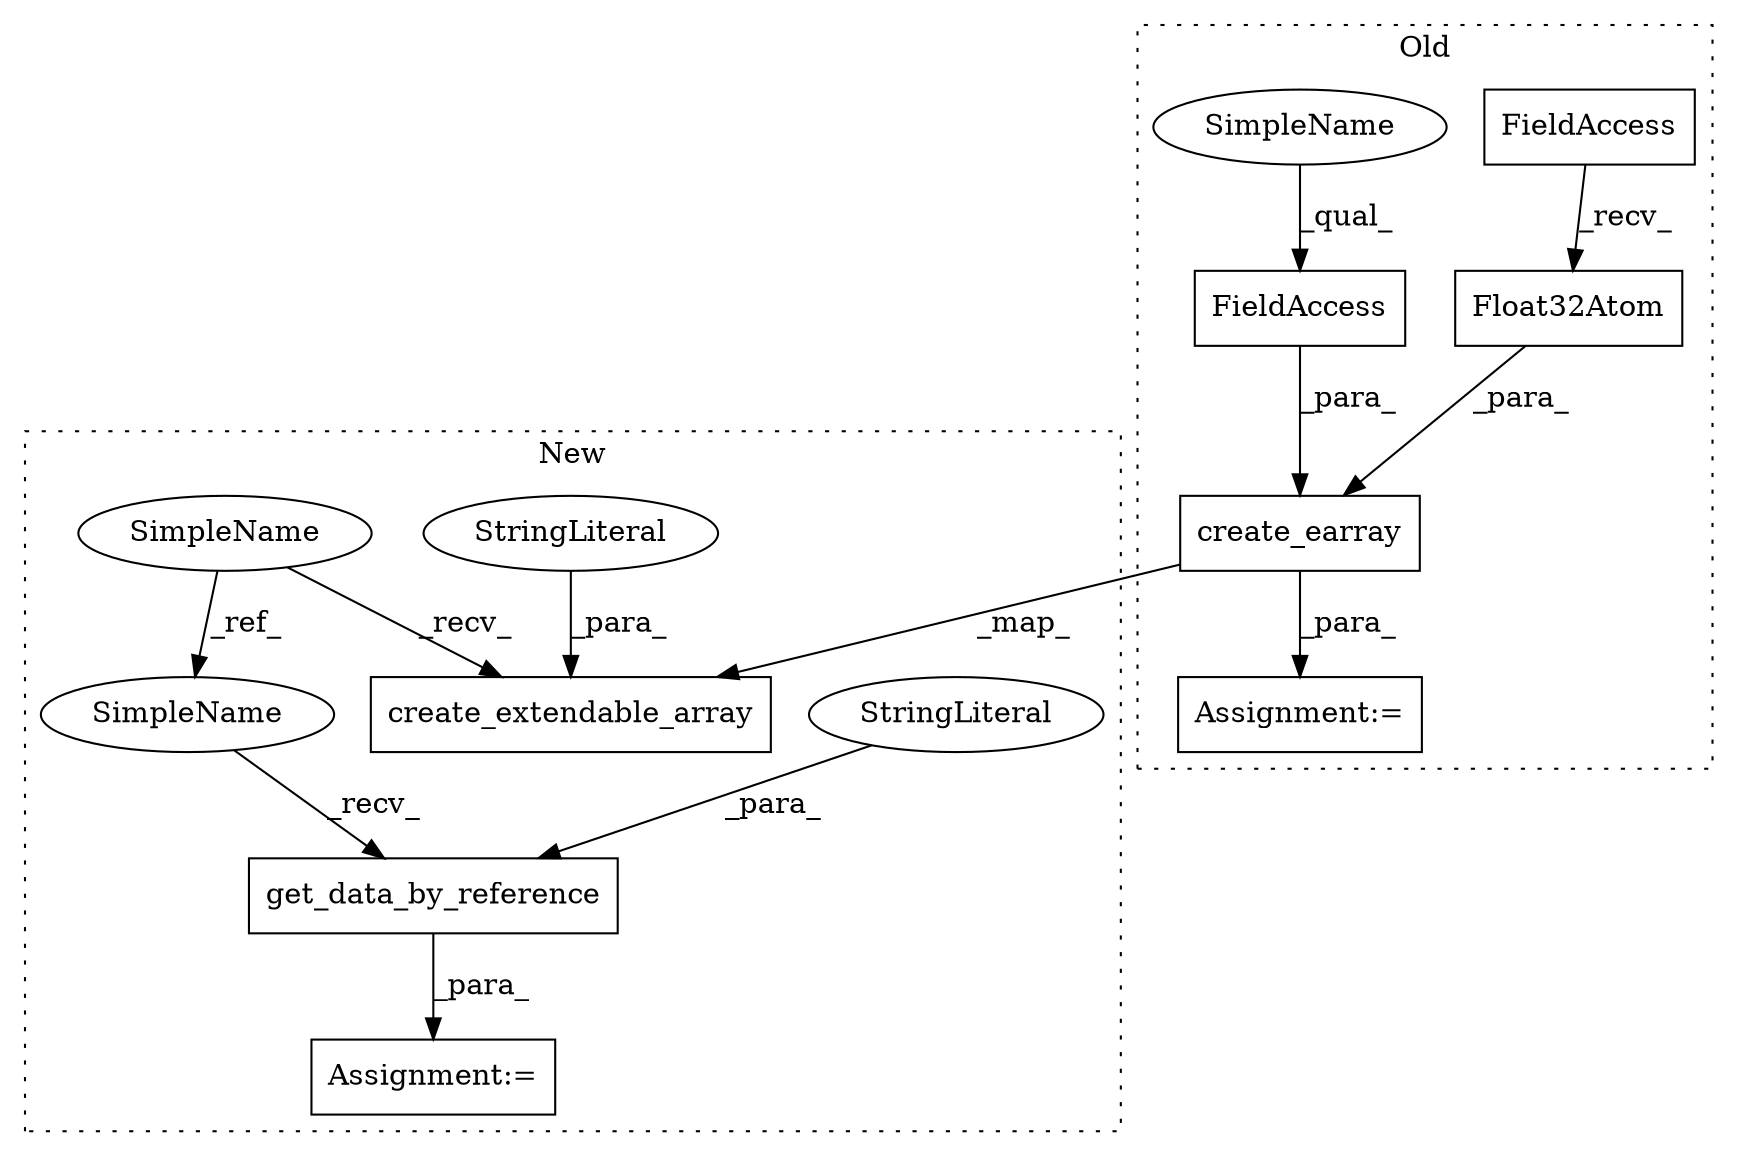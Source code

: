 digraph G {
subgraph cluster0 {
1 [label="Float32Atom" a="32" s="9806" l="13" shape="box"];
3 [label="FieldAccess" a="22" s="9794" l="11" shape="box"];
6 [label="Assignment:=" a="7" s="9754" l="1" shape="box"];
9 [label="create_earray" a="32" s="9759,9850" l="14,2" shape="box"];
10 [label="FieldAccess" a="22" s="9773" l="8" shape="box"];
13 [label="SimpleName" a="42" s="9773" l="3" shape="ellipse"];
label = "Old";
style="dotted";
}
subgraph cluster1 {
2 [label="get_data_by_reference" a="32" s="10127,10160" l="22,1" shape="box"];
4 [label="StringLiteral" a="45" s="10149" l="11" shape="ellipse"];
5 [label="Assignment:=" a="7" s="10122" l="1" shape="box"];
7 [label="SimpleName" a="42" s="10008" l="3" shape="ellipse"];
8 [label="create_extendable_array" a="32" s="10036,10113" l="24,1" shape="box"];
11 [label="StringLiteral" a="45" s="10104" l="9" shape="ellipse"];
12 [label="SimpleName" a="42" s="10123" l="3" shape="ellipse"];
label = "New";
style="dotted";
}
1 -> 9 [label="_para_"];
2 -> 5 [label="_para_"];
3 -> 1 [label="_recv_"];
4 -> 2 [label="_para_"];
7 -> 12 [label="_ref_"];
7 -> 8 [label="_recv_"];
9 -> 6 [label="_para_"];
9 -> 8 [label="_map_"];
10 -> 9 [label="_para_"];
11 -> 8 [label="_para_"];
12 -> 2 [label="_recv_"];
13 -> 10 [label="_qual_"];
}